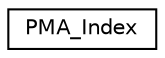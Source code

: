digraph G
{
  edge [fontname="Helvetica",fontsize="10",labelfontname="Helvetica",labelfontsize="10"];
  node [fontname="Helvetica",fontsize="10",shape=record];
  rankdir="LR";
  Node1 [label="PMA_Index",height=0.2,width=0.4,color="black", fillcolor="white", style="filled",URL="$classPMA__Index.html"];
}
